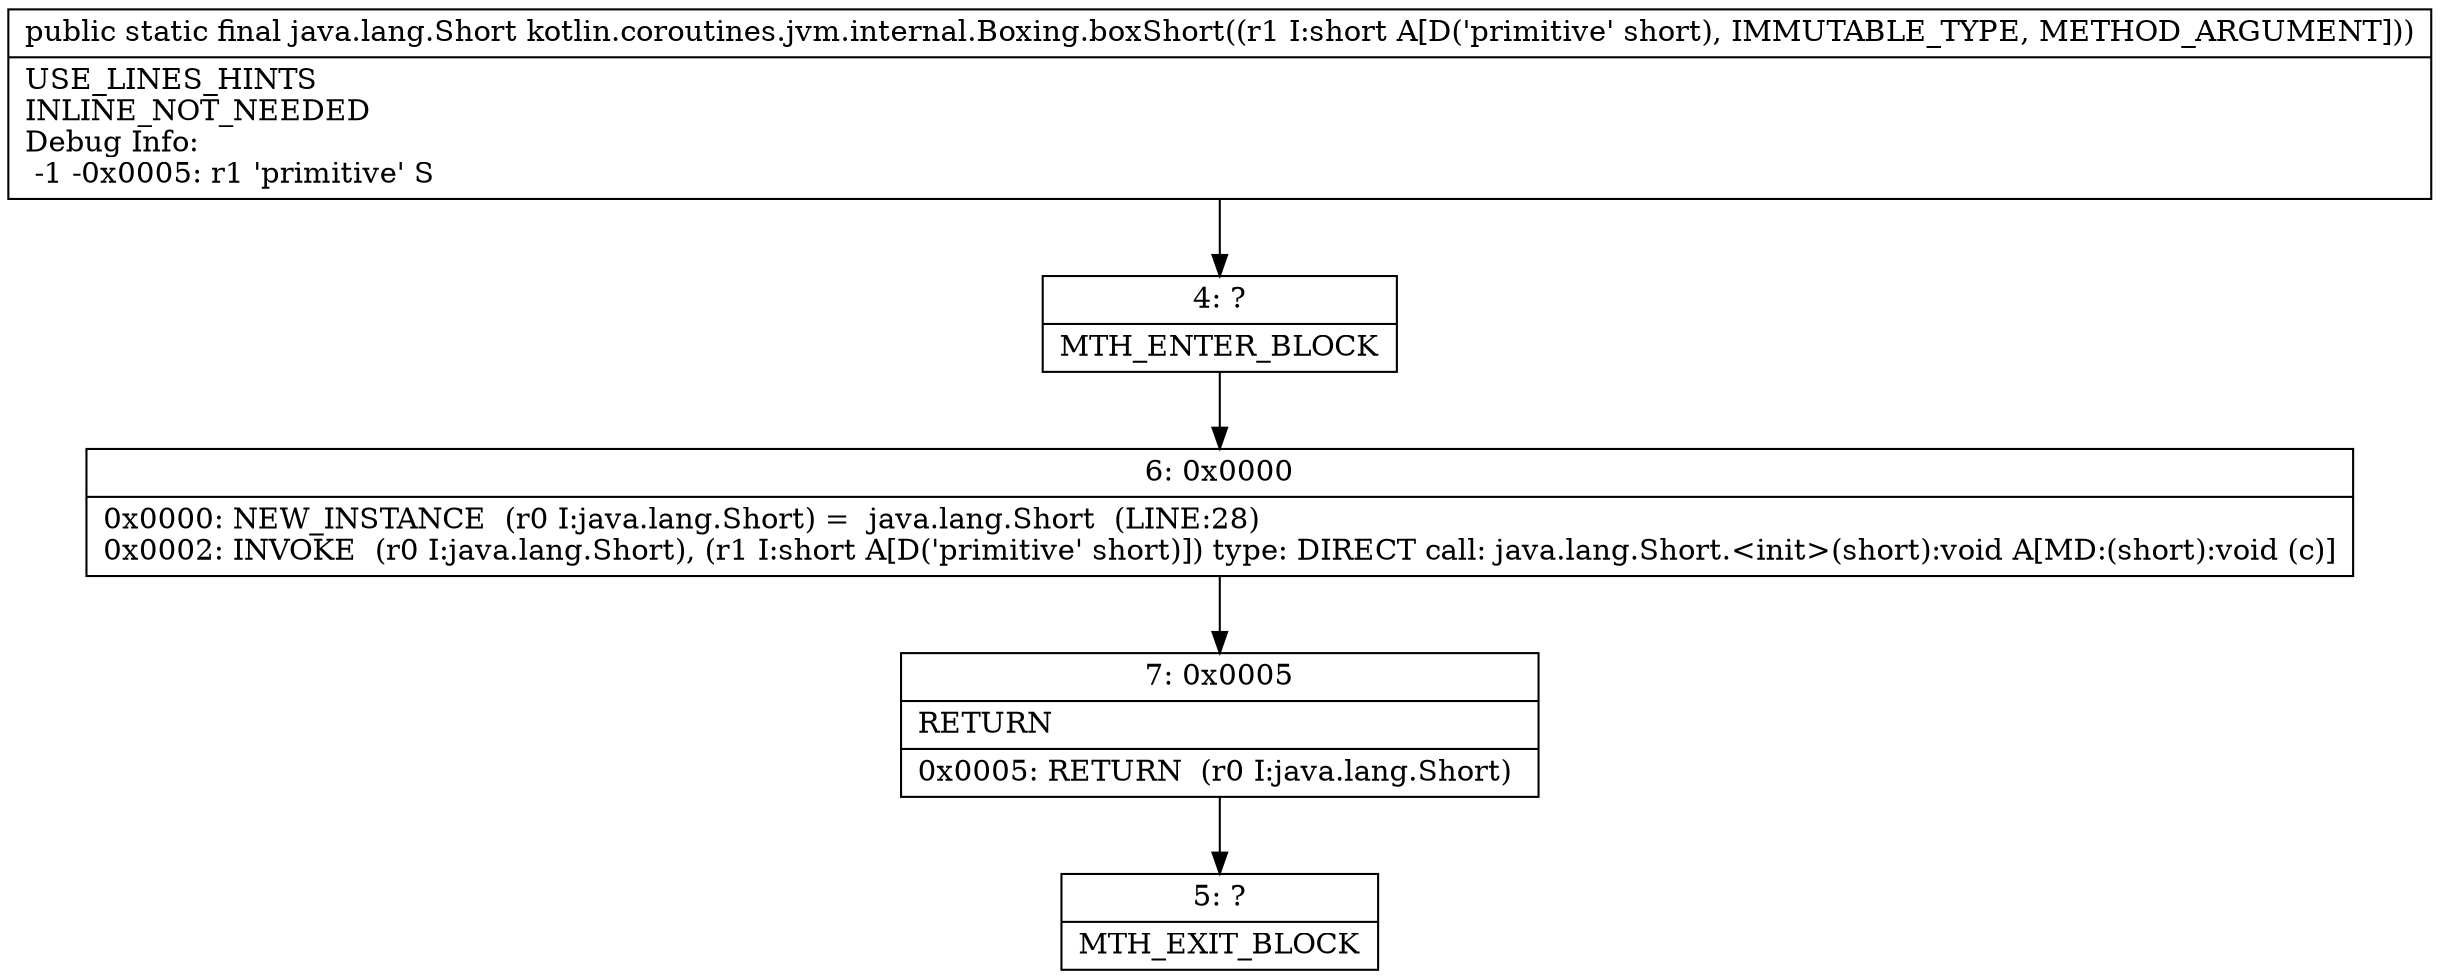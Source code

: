digraph "CFG forkotlin.coroutines.jvm.internal.Boxing.boxShort(S)Ljava\/lang\/Short;" {
Node_4 [shape=record,label="{4\:\ ?|MTH_ENTER_BLOCK\l}"];
Node_6 [shape=record,label="{6\:\ 0x0000|0x0000: NEW_INSTANCE  (r0 I:java.lang.Short) =  java.lang.Short  (LINE:28)\l0x0002: INVOKE  (r0 I:java.lang.Short), (r1 I:short A[D('primitive' short)]) type: DIRECT call: java.lang.Short.\<init\>(short):void A[MD:(short):void (c)]\l}"];
Node_7 [shape=record,label="{7\:\ 0x0005|RETURN\l|0x0005: RETURN  (r0 I:java.lang.Short) \l}"];
Node_5 [shape=record,label="{5\:\ ?|MTH_EXIT_BLOCK\l}"];
MethodNode[shape=record,label="{public static final java.lang.Short kotlin.coroutines.jvm.internal.Boxing.boxShort((r1 I:short A[D('primitive' short), IMMUTABLE_TYPE, METHOD_ARGUMENT]))  | USE_LINES_HINTS\lINLINE_NOT_NEEDED\lDebug Info:\l  \-1 \-0x0005: r1 'primitive' S\l}"];
MethodNode -> Node_4;Node_4 -> Node_6;
Node_6 -> Node_7;
Node_7 -> Node_5;
}

